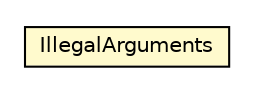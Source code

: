 #!/usr/local/bin/dot
#
# Class diagram 
# Generated by UMLGraph version R5_6-24-gf6e263 (http://www.umlgraph.org/)
#

digraph G {
	edge [fontname="Helvetica",fontsize=10,labelfontname="Helvetica",labelfontsize=10];
	node [fontname="Helvetica",fontsize=10,shape=plaintext];
	nodesep=0.25;
	ranksep=0.5;
	// io.werval.util.IllegalArguments
	c21489 [label=<<table title="io.werval.util.IllegalArguments" border="0" cellborder="1" cellspacing="0" cellpadding="2" port="p" bgcolor="lemonChiffon" href="./IllegalArguments.html">
		<tr><td><table border="0" cellspacing="0" cellpadding="1">
<tr><td align="center" balign="center"> IllegalArguments </td></tr>
		</table></td></tr>
		</table>>, URL="./IllegalArguments.html", fontname="Helvetica", fontcolor="black", fontsize=10.0];
}

